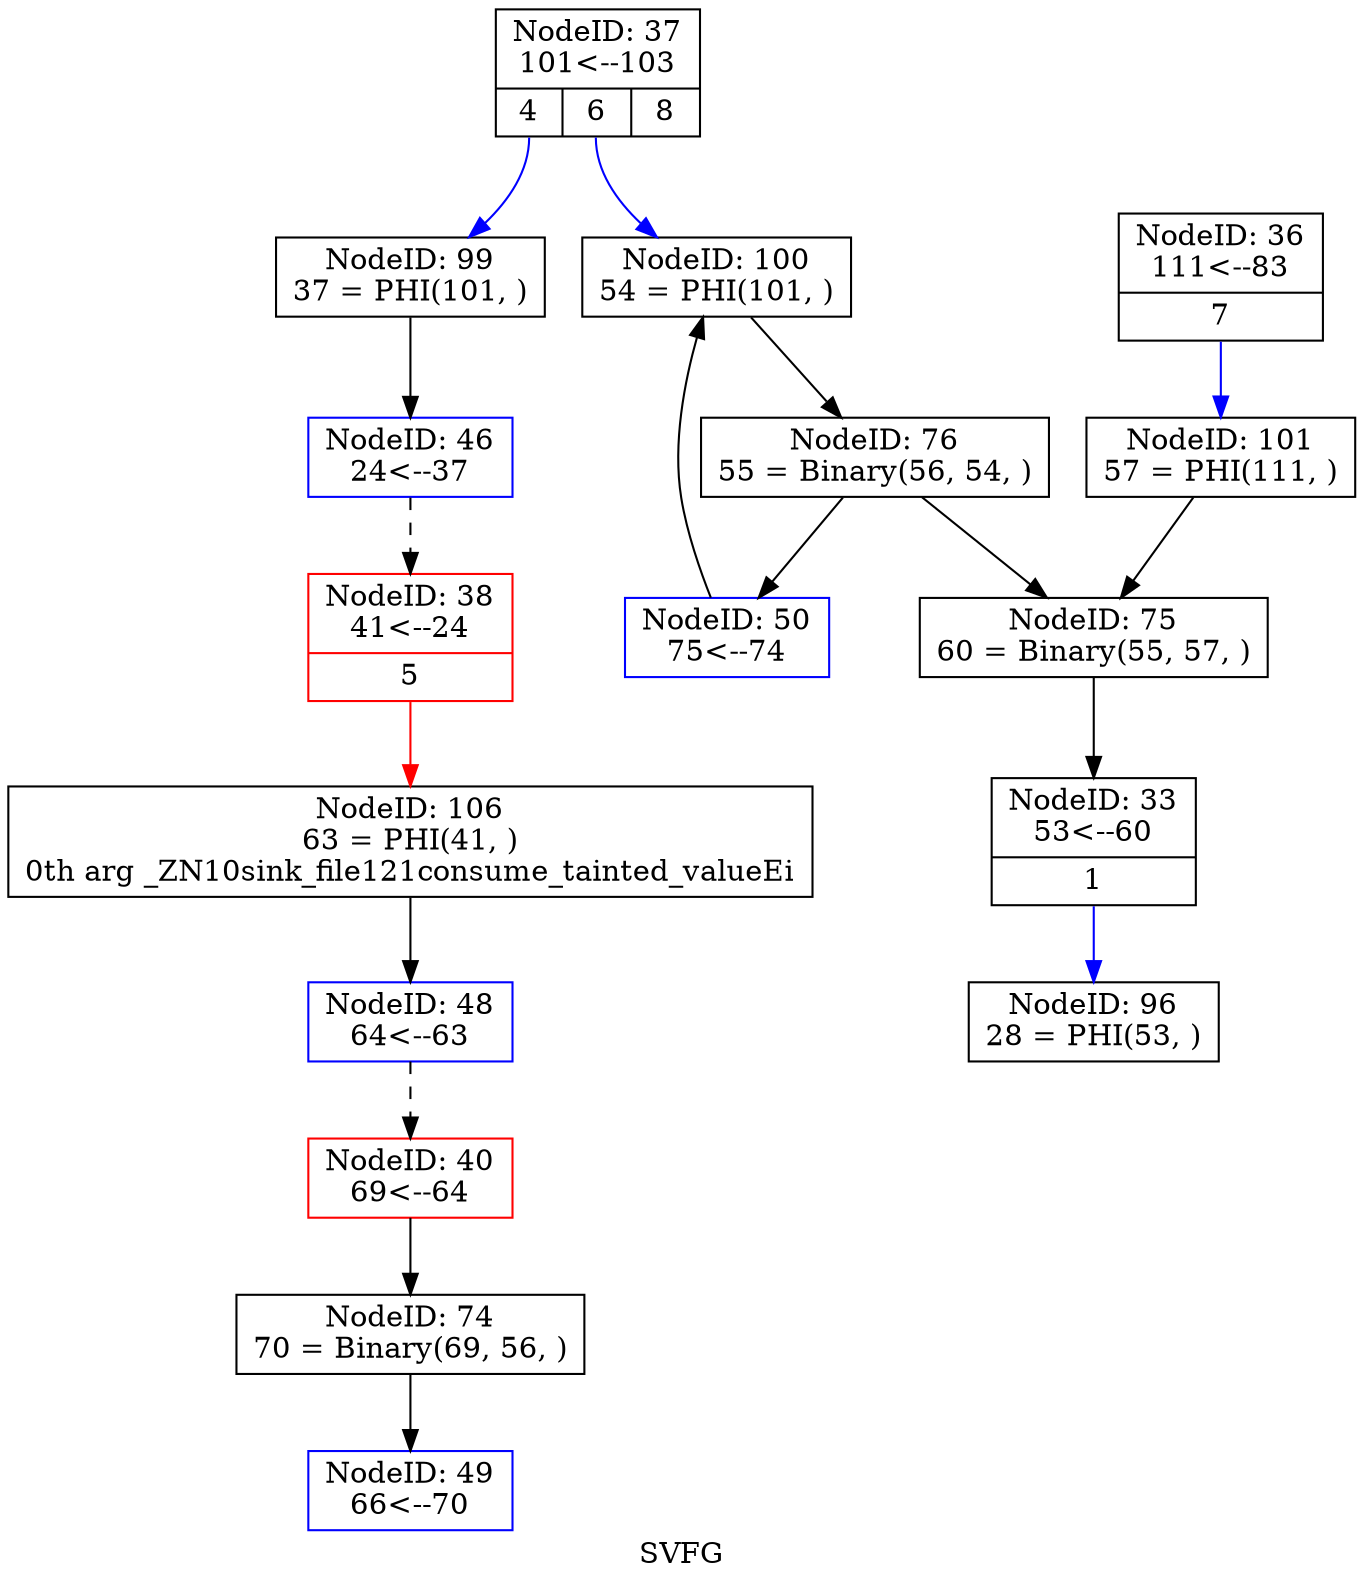 digraph "SVFG" {
	label="SVFG";
	Node0x55dbdfa1c1b0 [shape=record,color=blue,label="{NodeID: 49\n66\<--70\n}"];

	Node0x55dbdfa1af10 [shape=record,color=black,label="{NodeID: 36\n111\<--83\n|{<s0>7}}"];

	Node0x55dbdfa1af10:s0 -> Node0x55dbdfa36930[style=solid,color=blue];

	Node0x55dbdfa1c280 [shape=record,color=blue,label="{NodeID: 50\n75\<--74\n}"];

        Node0x55dbdfa1c280 -> Node0x55dbdfa367f0[style=solid]; 

	Node0x55dbdfa36620 [shape=record,color=black,label="{NodeID: 99\n37 = PHI(101, )\n}"];

	Node0x55dbdfa36620 -> Node0x55dbdfa1b730[style=solid];

	Node0x55dbdfa37510 [shape=record,color=black,label="{NodeID: 106\n63 = PHI(41, )\n0th arg _ZN10sink_file121consume_tainted_valueEi }"];

	Node0x55dbdfa37510 -> Node0x55dbdfa1c0e0[style=solid];

	Node0x55dbdfa1afe0 [shape=record,color=black,label="{NodeID: 37\n101\<--103\n|{<s0>4|<s1>6|<s2>8}}"];

	Node0x55dbdfa1afe0:s0 -> Node0x55dbdfa36620[style=solid,color=blue];

	Node0x55dbdfa1afe0:s1 -> Node0x55dbdfa367f0[style=solid,color=blue];

	Node0x55dbdfa367f0 [shape=record,color=black,label="{NodeID: 100\n54 = PHI(101, )\n}"];

	Node0x55dbdfa367f0 -> Node0x55dbdfa1e450[style=solid];

	Node0x55dbdfa1b0b0 [shape=record,color=red,label="{NodeID: 38\n41\<--24\n|{<s0>5}}"];

	Node0x55dbdfa1b0b0:s0 -> Node0x55dbdfa37510[style=solid,color=red];

	Node0x55dbdfa36930 [shape=record,color=black,label="{NodeID: 101\n57 = PHI(111, )\n}"];

	Node0x55dbdfa36930 -> Node0x55dbdfa1e2d0[style=solid];

	Node0x55dbdfa1b730 [shape=record,color=blue,label="{NodeID: 46\n24\<--37\n}"];

	Node0x55dbdfa1b730 -> Node0x55dbdfa1b0b0[style=dashed];

	Node0x55dbdfa1e150 [shape=record,color=black,style=double,label="{NodeID: 74\n70 = Binary(69, 56, )\n}"];

	Node0x55dbdfa1e150 -> Node0x55dbdfa1c1b0[style=solid];

	Node0x55dbdfa1aca0 [shape=record,color=black,label="{NodeID: 33\n53\<--60\n|{<s0>1}}"];

	Node0x55dbdfa1aca0:s0 -> Node0x55dbdfa36f20[style=solid,color=blue];

	Node0x55dbdfa1b250 [shape=record,color=red,label="{NodeID: 40\n69\<--64\n}"];

	Node0x55dbdfa1b250 -> Node0x55dbdfa1e150[style=solid];

	Node0x55dbdfa1e2d0 [shape=record,color=black,style=double,label="{NodeID: 75\n60 = Binary(55, 57, )\n}"];

	Node0x55dbdfa1e2d0 -> Node0x55dbdfa1aca0[style=solid];

	Node0x55dbdfa36f20 [shape=record,color=black,label="{NodeID: 96\n28 = PHI(53, )\n}"];

	Node0x55dbdfa1c0e0 [shape=record,color=blue,label="{NodeID: 48\n64\<--63\n}"];

	Node0x55dbdfa1c0e0 -> Node0x55dbdfa1b250[style=dashed];

	Node0x55dbdfa1e450 [shape=record,color=black,style=double,label="{NodeID: 76\n55 = Binary(56, 54, )\n}"];

	Node0x55dbdfa1e450 -> Node0x55dbdfa1e2d0[style=solid];

        Node0x55dbdfa1e450 -> Node0x55dbdfa1c280[style=solid]; 

}
